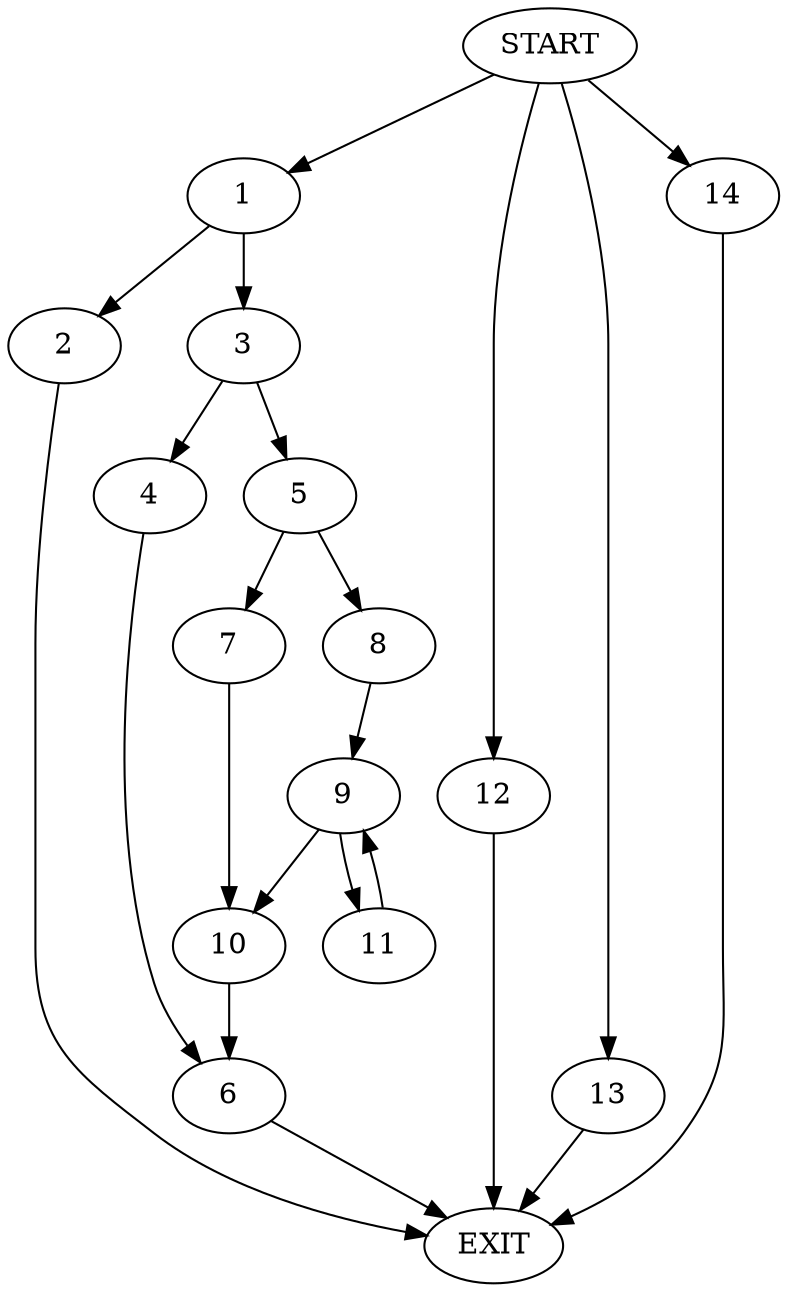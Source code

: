 digraph {
0 [label="START"]
15 [label="EXIT"]
0 -> 1
1 -> 2
1 -> 3
3 -> 4
3 -> 5
2 -> 15
4 -> 6
5 -> 7
5 -> 8
8 -> 9
7 -> 10
10 -> 6
9 -> 11
9 -> 10
11 -> 9
6 -> 15
0 -> 12
12 -> 15
0 -> 13
13 -> 15
0 -> 14
14 -> 15
}

